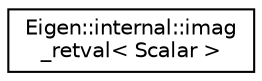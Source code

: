 digraph "Graphical Class Hierarchy"
{
  edge [fontname="Helvetica",fontsize="10",labelfontname="Helvetica",labelfontsize="10"];
  node [fontname="Helvetica",fontsize="10",shape=record];
  rankdir="LR";
  Node1 [label="Eigen::internal::imag\l_retval\< Scalar \>",height=0.2,width=0.4,color="black", fillcolor="white", style="filled",URL="$struct_eigen_1_1internal_1_1imag__retval.html"];
}
